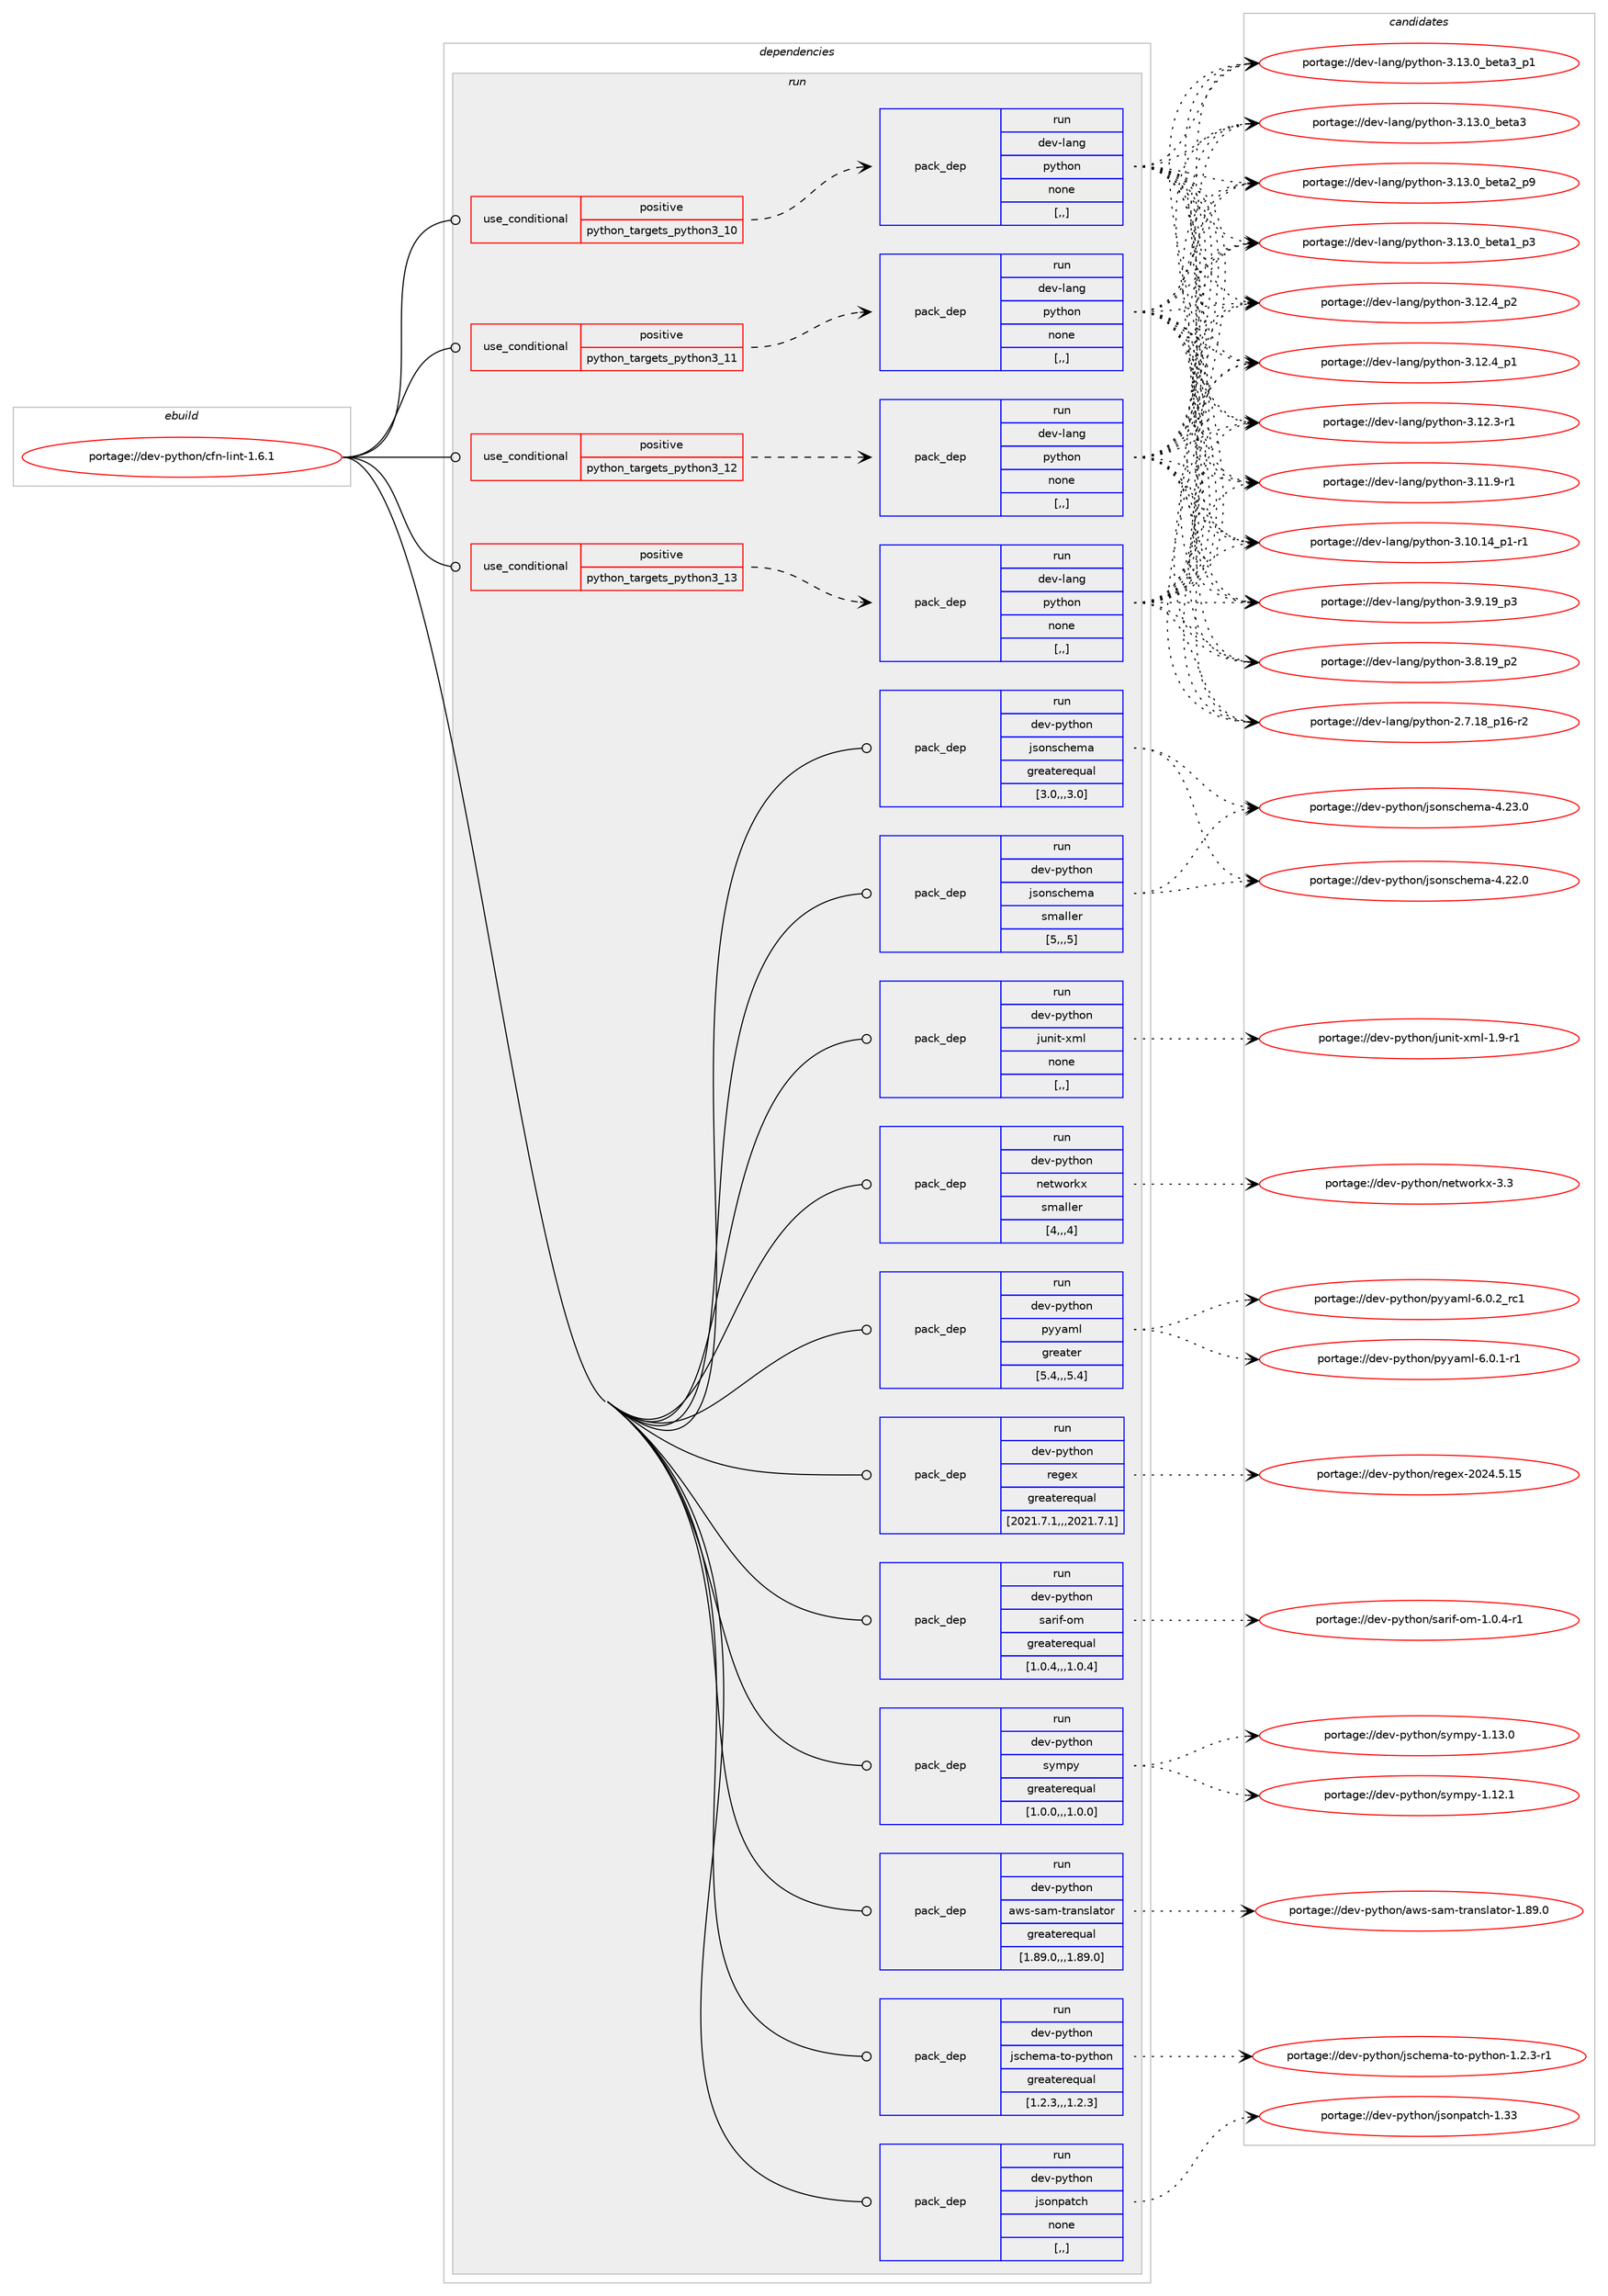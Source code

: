 digraph prolog {

# *************
# Graph options
# *************

newrank=true;
concentrate=true;
compound=true;
graph [rankdir=LR,fontname=Helvetica,fontsize=10,ranksep=1.5];#, ranksep=2.5, nodesep=0.2];
edge  [arrowhead=vee];
node  [fontname=Helvetica,fontsize=10];

# **********
# The ebuild
# **********

subgraph cluster_leftcol {
color=gray;
rank=same;
label=<<i>ebuild</i>>;
id [label="portage://dev-python/cfn-lint-1.6.1", color=red, width=4, href="../dev-python/cfn-lint-1.6.1.svg"];
}

# ****************
# The dependencies
# ****************

subgraph cluster_midcol {
color=gray;
label=<<i>dependencies</i>>;
subgraph cluster_compile {
fillcolor="#eeeeee";
style=filled;
label=<<i>compile</i>>;
}
subgraph cluster_compileandrun {
fillcolor="#eeeeee";
style=filled;
label=<<i>compile and run</i>>;
}
subgraph cluster_run {
fillcolor="#eeeeee";
style=filled;
label=<<i>run</i>>;
subgraph cond31258 {
dependency142424 [label=<<TABLE BORDER="0" CELLBORDER="1" CELLSPACING="0" CELLPADDING="4"><TR><TD ROWSPAN="3" CELLPADDING="10">use_conditional</TD></TR><TR><TD>positive</TD></TR><TR><TD>python_targets_python3_10</TD></TR></TABLE>>, shape=none, color=red];
subgraph pack109934 {
dependency142425 [label=<<TABLE BORDER="0" CELLBORDER="1" CELLSPACING="0" CELLPADDING="4" WIDTH="220"><TR><TD ROWSPAN="6" CELLPADDING="30">pack_dep</TD></TR><TR><TD WIDTH="110">run</TD></TR><TR><TD>dev-lang</TD></TR><TR><TD>python</TD></TR><TR><TD>none</TD></TR><TR><TD>[,,]</TD></TR></TABLE>>, shape=none, color=blue];
}
dependency142424:e -> dependency142425:w [weight=20,style="dashed",arrowhead="vee"];
}
id:e -> dependency142424:w [weight=20,style="solid",arrowhead="odot"];
subgraph cond31259 {
dependency142426 [label=<<TABLE BORDER="0" CELLBORDER="1" CELLSPACING="0" CELLPADDING="4"><TR><TD ROWSPAN="3" CELLPADDING="10">use_conditional</TD></TR><TR><TD>positive</TD></TR><TR><TD>python_targets_python3_11</TD></TR></TABLE>>, shape=none, color=red];
subgraph pack109935 {
dependency142427 [label=<<TABLE BORDER="0" CELLBORDER="1" CELLSPACING="0" CELLPADDING="4" WIDTH="220"><TR><TD ROWSPAN="6" CELLPADDING="30">pack_dep</TD></TR><TR><TD WIDTH="110">run</TD></TR><TR><TD>dev-lang</TD></TR><TR><TD>python</TD></TR><TR><TD>none</TD></TR><TR><TD>[,,]</TD></TR></TABLE>>, shape=none, color=blue];
}
dependency142426:e -> dependency142427:w [weight=20,style="dashed",arrowhead="vee"];
}
id:e -> dependency142426:w [weight=20,style="solid",arrowhead="odot"];
subgraph cond31260 {
dependency142428 [label=<<TABLE BORDER="0" CELLBORDER="1" CELLSPACING="0" CELLPADDING="4"><TR><TD ROWSPAN="3" CELLPADDING="10">use_conditional</TD></TR><TR><TD>positive</TD></TR><TR><TD>python_targets_python3_12</TD></TR></TABLE>>, shape=none, color=red];
subgraph pack109936 {
dependency142429 [label=<<TABLE BORDER="0" CELLBORDER="1" CELLSPACING="0" CELLPADDING="4" WIDTH="220"><TR><TD ROWSPAN="6" CELLPADDING="30">pack_dep</TD></TR><TR><TD WIDTH="110">run</TD></TR><TR><TD>dev-lang</TD></TR><TR><TD>python</TD></TR><TR><TD>none</TD></TR><TR><TD>[,,]</TD></TR></TABLE>>, shape=none, color=blue];
}
dependency142428:e -> dependency142429:w [weight=20,style="dashed",arrowhead="vee"];
}
id:e -> dependency142428:w [weight=20,style="solid",arrowhead="odot"];
subgraph cond31261 {
dependency142430 [label=<<TABLE BORDER="0" CELLBORDER="1" CELLSPACING="0" CELLPADDING="4"><TR><TD ROWSPAN="3" CELLPADDING="10">use_conditional</TD></TR><TR><TD>positive</TD></TR><TR><TD>python_targets_python3_13</TD></TR></TABLE>>, shape=none, color=red];
subgraph pack109937 {
dependency142431 [label=<<TABLE BORDER="0" CELLBORDER="1" CELLSPACING="0" CELLPADDING="4" WIDTH="220"><TR><TD ROWSPAN="6" CELLPADDING="30">pack_dep</TD></TR><TR><TD WIDTH="110">run</TD></TR><TR><TD>dev-lang</TD></TR><TR><TD>python</TD></TR><TR><TD>none</TD></TR><TR><TD>[,,]</TD></TR></TABLE>>, shape=none, color=blue];
}
dependency142430:e -> dependency142431:w [weight=20,style="dashed",arrowhead="vee"];
}
id:e -> dependency142430:w [weight=20,style="solid",arrowhead="odot"];
subgraph pack109938 {
dependency142432 [label=<<TABLE BORDER="0" CELLBORDER="1" CELLSPACING="0" CELLPADDING="4" WIDTH="220"><TR><TD ROWSPAN="6" CELLPADDING="30">pack_dep</TD></TR><TR><TD WIDTH="110">run</TD></TR><TR><TD>dev-python</TD></TR><TR><TD>aws-sam-translator</TD></TR><TR><TD>greaterequal</TD></TR><TR><TD>[1.89.0,,,1.89.0]</TD></TR></TABLE>>, shape=none, color=blue];
}
id:e -> dependency142432:w [weight=20,style="solid",arrowhead="odot"];
subgraph pack109939 {
dependency142433 [label=<<TABLE BORDER="0" CELLBORDER="1" CELLSPACING="0" CELLPADDING="4" WIDTH="220"><TR><TD ROWSPAN="6" CELLPADDING="30">pack_dep</TD></TR><TR><TD WIDTH="110">run</TD></TR><TR><TD>dev-python</TD></TR><TR><TD>jschema-to-python</TD></TR><TR><TD>greaterequal</TD></TR><TR><TD>[1.2.3,,,1.2.3]</TD></TR></TABLE>>, shape=none, color=blue];
}
id:e -> dependency142433:w [weight=20,style="solid",arrowhead="odot"];
subgraph pack109940 {
dependency142434 [label=<<TABLE BORDER="0" CELLBORDER="1" CELLSPACING="0" CELLPADDING="4" WIDTH="220"><TR><TD ROWSPAN="6" CELLPADDING="30">pack_dep</TD></TR><TR><TD WIDTH="110">run</TD></TR><TR><TD>dev-python</TD></TR><TR><TD>jsonpatch</TD></TR><TR><TD>none</TD></TR><TR><TD>[,,]</TD></TR></TABLE>>, shape=none, color=blue];
}
id:e -> dependency142434:w [weight=20,style="solid",arrowhead="odot"];
subgraph pack109941 {
dependency142435 [label=<<TABLE BORDER="0" CELLBORDER="1" CELLSPACING="0" CELLPADDING="4" WIDTH="220"><TR><TD ROWSPAN="6" CELLPADDING="30">pack_dep</TD></TR><TR><TD WIDTH="110">run</TD></TR><TR><TD>dev-python</TD></TR><TR><TD>jsonschema</TD></TR><TR><TD>greaterequal</TD></TR><TR><TD>[3.0,,,3.0]</TD></TR></TABLE>>, shape=none, color=blue];
}
id:e -> dependency142435:w [weight=20,style="solid",arrowhead="odot"];
subgraph pack109942 {
dependency142436 [label=<<TABLE BORDER="0" CELLBORDER="1" CELLSPACING="0" CELLPADDING="4" WIDTH="220"><TR><TD ROWSPAN="6" CELLPADDING="30">pack_dep</TD></TR><TR><TD WIDTH="110">run</TD></TR><TR><TD>dev-python</TD></TR><TR><TD>jsonschema</TD></TR><TR><TD>smaller</TD></TR><TR><TD>[5,,,5]</TD></TR></TABLE>>, shape=none, color=blue];
}
id:e -> dependency142436:w [weight=20,style="solid",arrowhead="odot"];
subgraph pack109943 {
dependency142437 [label=<<TABLE BORDER="0" CELLBORDER="1" CELLSPACING="0" CELLPADDING="4" WIDTH="220"><TR><TD ROWSPAN="6" CELLPADDING="30">pack_dep</TD></TR><TR><TD WIDTH="110">run</TD></TR><TR><TD>dev-python</TD></TR><TR><TD>junit-xml</TD></TR><TR><TD>none</TD></TR><TR><TD>[,,]</TD></TR></TABLE>>, shape=none, color=blue];
}
id:e -> dependency142437:w [weight=20,style="solid",arrowhead="odot"];
subgraph pack109944 {
dependency142438 [label=<<TABLE BORDER="0" CELLBORDER="1" CELLSPACING="0" CELLPADDING="4" WIDTH="220"><TR><TD ROWSPAN="6" CELLPADDING="30">pack_dep</TD></TR><TR><TD WIDTH="110">run</TD></TR><TR><TD>dev-python</TD></TR><TR><TD>networkx</TD></TR><TR><TD>smaller</TD></TR><TR><TD>[4,,,4]</TD></TR></TABLE>>, shape=none, color=blue];
}
id:e -> dependency142438:w [weight=20,style="solid",arrowhead="odot"];
subgraph pack109945 {
dependency142439 [label=<<TABLE BORDER="0" CELLBORDER="1" CELLSPACING="0" CELLPADDING="4" WIDTH="220"><TR><TD ROWSPAN="6" CELLPADDING="30">pack_dep</TD></TR><TR><TD WIDTH="110">run</TD></TR><TR><TD>dev-python</TD></TR><TR><TD>pyyaml</TD></TR><TR><TD>greater</TD></TR><TR><TD>[5.4,,,5.4]</TD></TR></TABLE>>, shape=none, color=blue];
}
id:e -> dependency142439:w [weight=20,style="solid",arrowhead="odot"];
subgraph pack109946 {
dependency142440 [label=<<TABLE BORDER="0" CELLBORDER="1" CELLSPACING="0" CELLPADDING="4" WIDTH="220"><TR><TD ROWSPAN="6" CELLPADDING="30">pack_dep</TD></TR><TR><TD WIDTH="110">run</TD></TR><TR><TD>dev-python</TD></TR><TR><TD>regex</TD></TR><TR><TD>greaterequal</TD></TR><TR><TD>[2021.7.1,,,2021.7.1]</TD></TR></TABLE>>, shape=none, color=blue];
}
id:e -> dependency142440:w [weight=20,style="solid",arrowhead="odot"];
subgraph pack109947 {
dependency142441 [label=<<TABLE BORDER="0" CELLBORDER="1" CELLSPACING="0" CELLPADDING="4" WIDTH="220"><TR><TD ROWSPAN="6" CELLPADDING="30">pack_dep</TD></TR><TR><TD WIDTH="110">run</TD></TR><TR><TD>dev-python</TD></TR><TR><TD>sarif-om</TD></TR><TR><TD>greaterequal</TD></TR><TR><TD>[1.0.4,,,1.0.4]</TD></TR></TABLE>>, shape=none, color=blue];
}
id:e -> dependency142441:w [weight=20,style="solid",arrowhead="odot"];
subgraph pack109948 {
dependency142442 [label=<<TABLE BORDER="0" CELLBORDER="1" CELLSPACING="0" CELLPADDING="4" WIDTH="220"><TR><TD ROWSPAN="6" CELLPADDING="30">pack_dep</TD></TR><TR><TD WIDTH="110">run</TD></TR><TR><TD>dev-python</TD></TR><TR><TD>sympy</TD></TR><TR><TD>greaterequal</TD></TR><TR><TD>[1.0.0,,,1.0.0]</TD></TR></TABLE>>, shape=none, color=blue];
}
id:e -> dependency142442:w [weight=20,style="solid",arrowhead="odot"];
}
}

# **************
# The candidates
# **************

subgraph cluster_choices {
rank=same;
color=gray;
label=<<i>candidates</i>>;

subgraph choice109934 {
color=black;
nodesep=1;
choice10010111845108971101034711212111610411111045514649514648959810111697519511249 [label="portage://dev-lang/python-3.13.0_beta3_p1", color=red, width=4,href="../dev-lang/python-3.13.0_beta3_p1.svg"];
choice1001011184510897110103471121211161041111104551464951464895981011169751 [label="portage://dev-lang/python-3.13.0_beta3", color=red, width=4,href="../dev-lang/python-3.13.0_beta3.svg"];
choice10010111845108971101034711212111610411111045514649514648959810111697509511257 [label="portage://dev-lang/python-3.13.0_beta2_p9", color=red, width=4,href="../dev-lang/python-3.13.0_beta2_p9.svg"];
choice10010111845108971101034711212111610411111045514649514648959810111697499511251 [label="portage://dev-lang/python-3.13.0_beta1_p3", color=red, width=4,href="../dev-lang/python-3.13.0_beta1_p3.svg"];
choice100101118451089711010347112121116104111110455146495046529511250 [label="portage://dev-lang/python-3.12.4_p2", color=red, width=4,href="../dev-lang/python-3.12.4_p2.svg"];
choice100101118451089711010347112121116104111110455146495046529511249 [label="portage://dev-lang/python-3.12.4_p1", color=red, width=4,href="../dev-lang/python-3.12.4_p1.svg"];
choice100101118451089711010347112121116104111110455146495046514511449 [label="portage://dev-lang/python-3.12.3-r1", color=red, width=4,href="../dev-lang/python-3.12.3-r1.svg"];
choice100101118451089711010347112121116104111110455146494946574511449 [label="portage://dev-lang/python-3.11.9-r1", color=red, width=4,href="../dev-lang/python-3.11.9-r1.svg"];
choice100101118451089711010347112121116104111110455146494846495295112494511449 [label="portage://dev-lang/python-3.10.14_p1-r1", color=red, width=4,href="../dev-lang/python-3.10.14_p1-r1.svg"];
choice100101118451089711010347112121116104111110455146574649579511251 [label="portage://dev-lang/python-3.9.19_p3", color=red, width=4,href="../dev-lang/python-3.9.19_p3.svg"];
choice100101118451089711010347112121116104111110455146564649579511250 [label="portage://dev-lang/python-3.8.19_p2", color=red, width=4,href="../dev-lang/python-3.8.19_p2.svg"];
choice100101118451089711010347112121116104111110455046554649569511249544511450 [label="portage://dev-lang/python-2.7.18_p16-r2", color=red, width=4,href="../dev-lang/python-2.7.18_p16-r2.svg"];
dependency142425:e -> choice10010111845108971101034711212111610411111045514649514648959810111697519511249:w [style=dotted,weight="100"];
dependency142425:e -> choice1001011184510897110103471121211161041111104551464951464895981011169751:w [style=dotted,weight="100"];
dependency142425:e -> choice10010111845108971101034711212111610411111045514649514648959810111697509511257:w [style=dotted,weight="100"];
dependency142425:e -> choice10010111845108971101034711212111610411111045514649514648959810111697499511251:w [style=dotted,weight="100"];
dependency142425:e -> choice100101118451089711010347112121116104111110455146495046529511250:w [style=dotted,weight="100"];
dependency142425:e -> choice100101118451089711010347112121116104111110455146495046529511249:w [style=dotted,weight="100"];
dependency142425:e -> choice100101118451089711010347112121116104111110455146495046514511449:w [style=dotted,weight="100"];
dependency142425:e -> choice100101118451089711010347112121116104111110455146494946574511449:w [style=dotted,weight="100"];
dependency142425:e -> choice100101118451089711010347112121116104111110455146494846495295112494511449:w [style=dotted,weight="100"];
dependency142425:e -> choice100101118451089711010347112121116104111110455146574649579511251:w [style=dotted,weight="100"];
dependency142425:e -> choice100101118451089711010347112121116104111110455146564649579511250:w [style=dotted,weight="100"];
dependency142425:e -> choice100101118451089711010347112121116104111110455046554649569511249544511450:w [style=dotted,weight="100"];
}
subgraph choice109935 {
color=black;
nodesep=1;
choice10010111845108971101034711212111610411111045514649514648959810111697519511249 [label="portage://dev-lang/python-3.13.0_beta3_p1", color=red, width=4,href="../dev-lang/python-3.13.0_beta3_p1.svg"];
choice1001011184510897110103471121211161041111104551464951464895981011169751 [label="portage://dev-lang/python-3.13.0_beta3", color=red, width=4,href="../dev-lang/python-3.13.0_beta3.svg"];
choice10010111845108971101034711212111610411111045514649514648959810111697509511257 [label="portage://dev-lang/python-3.13.0_beta2_p9", color=red, width=4,href="../dev-lang/python-3.13.0_beta2_p9.svg"];
choice10010111845108971101034711212111610411111045514649514648959810111697499511251 [label="portage://dev-lang/python-3.13.0_beta1_p3", color=red, width=4,href="../dev-lang/python-3.13.0_beta1_p3.svg"];
choice100101118451089711010347112121116104111110455146495046529511250 [label="portage://dev-lang/python-3.12.4_p2", color=red, width=4,href="../dev-lang/python-3.12.4_p2.svg"];
choice100101118451089711010347112121116104111110455146495046529511249 [label="portage://dev-lang/python-3.12.4_p1", color=red, width=4,href="../dev-lang/python-3.12.4_p1.svg"];
choice100101118451089711010347112121116104111110455146495046514511449 [label="portage://dev-lang/python-3.12.3-r1", color=red, width=4,href="../dev-lang/python-3.12.3-r1.svg"];
choice100101118451089711010347112121116104111110455146494946574511449 [label="portage://dev-lang/python-3.11.9-r1", color=red, width=4,href="../dev-lang/python-3.11.9-r1.svg"];
choice100101118451089711010347112121116104111110455146494846495295112494511449 [label="portage://dev-lang/python-3.10.14_p1-r1", color=red, width=4,href="../dev-lang/python-3.10.14_p1-r1.svg"];
choice100101118451089711010347112121116104111110455146574649579511251 [label="portage://dev-lang/python-3.9.19_p3", color=red, width=4,href="../dev-lang/python-3.9.19_p3.svg"];
choice100101118451089711010347112121116104111110455146564649579511250 [label="portage://dev-lang/python-3.8.19_p2", color=red, width=4,href="../dev-lang/python-3.8.19_p2.svg"];
choice100101118451089711010347112121116104111110455046554649569511249544511450 [label="portage://dev-lang/python-2.7.18_p16-r2", color=red, width=4,href="../dev-lang/python-2.7.18_p16-r2.svg"];
dependency142427:e -> choice10010111845108971101034711212111610411111045514649514648959810111697519511249:w [style=dotted,weight="100"];
dependency142427:e -> choice1001011184510897110103471121211161041111104551464951464895981011169751:w [style=dotted,weight="100"];
dependency142427:e -> choice10010111845108971101034711212111610411111045514649514648959810111697509511257:w [style=dotted,weight="100"];
dependency142427:e -> choice10010111845108971101034711212111610411111045514649514648959810111697499511251:w [style=dotted,weight="100"];
dependency142427:e -> choice100101118451089711010347112121116104111110455146495046529511250:w [style=dotted,weight="100"];
dependency142427:e -> choice100101118451089711010347112121116104111110455146495046529511249:w [style=dotted,weight="100"];
dependency142427:e -> choice100101118451089711010347112121116104111110455146495046514511449:w [style=dotted,weight="100"];
dependency142427:e -> choice100101118451089711010347112121116104111110455146494946574511449:w [style=dotted,weight="100"];
dependency142427:e -> choice100101118451089711010347112121116104111110455146494846495295112494511449:w [style=dotted,weight="100"];
dependency142427:e -> choice100101118451089711010347112121116104111110455146574649579511251:w [style=dotted,weight="100"];
dependency142427:e -> choice100101118451089711010347112121116104111110455146564649579511250:w [style=dotted,weight="100"];
dependency142427:e -> choice100101118451089711010347112121116104111110455046554649569511249544511450:w [style=dotted,weight="100"];
}
subgraph choice109936 {
color=black;
nodesep=1;
choice10010111845108971101034711212111610411111045514649514648959810111697519511249 [label="portage://dev-lang/python-3.13.0_beta3_p1", color=red, width=4,href="../dev-lang/python-3.13.0_beta3_p1.svg"];
choice1001011184510897110103471121211161041111104551464951464895981011169751 [label="portage://dev-lang/python-3.13.0_beta3", color=red, width=4,href="../dev-lang/python-3.13.0_beta3.svg"];
choice10010111845108971101034711212111610411111045514649514648959810111697509511257 [label="portage://dev-lang/python-3.13.0_beta2_p9", color=red, width=4,href="../dev-lang/python-3.13.0_beta2_p9.svg"];
choice10010111845108971101034711212111610411111045514649514648959810111697499511251 [label="portage://dev-lang/python-3.13.0_beta1_p3", color=red, width=4,href="../dev-lang/python-3.13.0_beta1_p3.svg"];
choice100101118451089711010347112121116104111110455146495046529511250 [label="portage://dev-lang/python-3.12.4_p2", color=red, width=4,href="../dev-lang/python-3.12.4_p2.svg"];
choice100101118451089711010347112121116104111110455146495046529511249 [label="portage://dev-lang/python-3.12.4_p1", color=red, width=4,href="../dev-lang/python-3.12.4_p1.svg"];
choice100101118451089711010347112121116104111110455146495046514511449 [label="portage://dev-lang/python-3.12.3-r1", color=red, width=4,href="../dev-lang/python-3.12.3-r1.svg"];
choice100101118451089711010347112121116104111110455146494946574511449 [label="portage://dev-lang/python-3.11.9-r1", color=red, width=4,href="../dev-lang/python-3.11.9-r1.svg"];
choice100101118451089711010347112121116104111110455146494846495295112494511449 [label="portage://dev-lang/python-3.10.14_p1-r1", color=red, width=4,href="../dev-lang/python-3.10.14_p1-r1.svg"];
choice100101118451089711010347112121116104111110455146574649579511251 [label="portage://dev-lang/python-3.9.19_p3", color=red, width=4,href="../dev-lang/python-3.9.19_p3.svg"];
choice100101118451089711010347112121116104111110455146564649579511250 [label="portage://dev-lang/python-3.8.19_p2", color=red, width=4,href="../dev-lang/python-3.8.19_p2.svg"];
choice100101118451089711010347112121116104111110455046554649569511249544511450 [label="portage://dev-lang/python-2.7.18_p16-r2", color=red, width=4,href="../dev-lang/python-2.7.18_p16-r2.svg"];
dependency142429:e -> choice10010111845108971101034711212111610411111045514649514648959810111697519511249:w [style=dotted,weight="100"];
dependency142429:e -> choice1001011184510897110103471121211161041111104551464951464895981011169751:w [style=dotted,weight="100"];
dependency142429:e -> choice10010111845108971101034711212111610411111045514649514648959810111697509511257:w [style=dotted,weight="100"];
dependency142429:e -> choice10010111845108971101034711212111610411111045514649514648959810111697499511251:w [style=dotted,weight="100"];
dependency142429:e -> choice100101118451089711010347112121116104111110455146495046529511250:w [style=dotted,weight="100"];
dependency142429:e -> choice100101118451089711010347112121116104111110455146495046529511249:w [style=dotted,weight="100"];
dependency142429:e -> choice100101118451089711010347112121116104111110455146495046514511449:w [style=dotted,weight="100"];
dependency142429:e -> choice100101118451089711010347112121116104111110455146494946574511449:w [style=dotted,weight="100"];
dependency142429:e -> choice100101118451089711010347112121116104111110455146494846495295112494511449:w [style=dotted,weight="100"];
dependency142429:e -> choice100101118451089711010347112121116104111110455146574649579511251:w [style=dotted,weight="100"];
dependency142429:e -> choice100101118451089711010347112121116104111110455146564649579511250:w [style=dotted,weight="100"];
dependency142429:e -> choice100101118451089711010347112121116104111110455046554649569511249544511450:w [style=dotted,weight="100"];
}
subgraph choice109937 {
color=black;
nodesep=1;
choice10010111845108971101034711212111610411111045514649514648959810111697519511249 [label="portage://dev-lang/python-3.13.0_beta3_p1", color=red, width=4,href="../dev-lang/python-3.13.0_beta3_p1.svg"];
choice1001011184510897110103471121211161041111104551464951464895981011169751 [label="portage://dev-lang/python-3.13.0_beta3", color=red, width=4,href="../dev-lang/python-3.13.0_beta3.svg"];
choice10010111845108971101034711212111610411111045514649514648959810111697509511257 [label="portage://dev-lang/python-3.13.0_beta2_p9", color=red, width=4,href="../dev-lang/python-3.13.0_beta2_p9.svg"];
choice10010111845108971101034711212111610411111045514649514648959810111697499511251 [label="portage://dev-lang/python-3.13.0_beta1_p3", color=red, width=4,href="../dev-lang/python-3.13.0_beta1_p3.svg"];
choice100101118451089711010347112121116104111110455146495046529511250 [label="portage://dev-lang/python-3.12.4_p2", color=red, width=4,href="../dev-lang/python-3.12.4_p2.svg"];
choice100101118451089711010347112121116104111110455146495046529511249 [label="portage://dev-lang/python-3.12.4_p1", color=red, width=4,href="../dev-lang/python-3.12.4_p1.svg"];
choice100101118451089711010347112121116104111110455146495046514511449 [label="portage://dev-lang/python-3.12.3-r1", color=red, width=4,href="../dev-lang/python-3.12.3-r1.svg"];
choice100101118451089711010347112121116104111110455146494946574511449 [label="portage://dev-lang/python-3.11.9-r1", color=red, width=4,href="../dev-lang/python-3.11.9-r1.svg"];
choice100101118451089711010347112121116104111110455146494846495295112494511449 [label="portage://dev-lang/python-3.10.14_p1-r1", color=red, width=4,href="../dev-lang/python-3.10.14_p1-r1.svg"];
choice100101118451089711010347112121116104111110455146574649579511251 [label="portage://dev-lang/python-3.9.19_p3", color=red, width=4,href="../dev-lang/python-3.9.19_p3.svg"];
choice100101118451089711010347112121116104111110455146564649579511250 [label="portage://dev-lang/python-3.8.19_p2", color=red, width=4,href="../dev-lang/python-3.8.19_p2.svg"];
choice100101118451089711010347112121116104111110455046554649569511249544511450 [label="portage://dev-lang/python-2.7.18_p16-r2", color=red, width=4,href="../dev-lang/python-2.7.18_p16-r2.svg"];
dependency142431:e -> choice10010111845108971101034711212111610411111045514649514648959810111697519511249:w [style=dotted,weight="100"];
dependency142431:e -> choice1001011184510897110103471121211161041111104551464951464895981011169751:w [style=dotted,weight="100"];
dependency142431:e -> choice10010111845108971101034711212111610411111045514649514648959810111697509511257:w [style=dotted,weight="100"];
dependency142431:e -> choice10010111845108971101034711212111610411111045514649514648959810111697499511251:w [style=dotted,weight="100"];
dependency142431:e -> choice100101118451089711010347112121116104111110455146495046529511250:w [style=dotted,weight="100"];
dependency142431:e -> choice100101118451089711010347112121116104111110455146495046529511249:w [style=dotted,weight="100"];
dependency142431:e -> choice100101118451089711010347112121116104111110455146495046514511449:w [style=dotted,weight="100"];
dependency142431:e -> choice100101118451089711010347112121116104111110455146494946574511449:w [style=dotted,weight="100"];
dependency142431:e -> choice100101118451089711010347112121116104111110455146494846495295112494511449:w [style=dotted,weight="100"];
dependency142431:e -> choice100101118451089711010347112121116104111110455146574649579511251:w [style=dotted,weight="100"];
dependency142431:e -> choice100101118451089711010347112121116104111110455146564649579511250:w [style=dotted,weight="100"];
dependency142431:e -> choice100101118451089711010347112121116104111110455046554649569511249544511450:w [style=dotted,weight="100"];
}
subgraph choice109938 {
color=black;
nodesep=1;
choice100101118451121211161041111104797119115451159710945116114971101151089711611111445494656574648 [label="portage://dev-python/aws-sam-translator-1.89.0", color=red, width=4,href="../dev-python/aws-sam-translator-1.89.0.svg"];
dependency142432:e -> choice100101118451121211161041111104797119115451159710945116114971101151089711611111445494656574648:w [style=dotted,weight="100"];
}
subgraph choice109939 {
color=black;
nodesep=1;
choice1001011184511212111610411111047106115991041011099745116111451121211161041111104549465046514511449 [label="portage://dev-python/jschema-to-python-1.2.3-r1", color=red, width=4,href="../dev-python/jschema-to-python-1.2.3-r1.svg"];
dependency142433:e -> choice1001011184511212111610411111047106115991041011099745116111451121211161041111104549465046514511449:w [style=dotted,weight="100"];
}
subgraph choice109940 {
color=black;
nodesep=1;
choice100101118451121211161041111104710611511111011297116991044549465151 [label="portage://dev-python/jsonpatch-1.33", color=red, width=4,href="../dev-python/jsonpatch-1.33.svg"];
dependency142434:e -> choice100101118451121211161041111104710611511111011297116991044549465151:w [style=dotted,weight="100"];
}
subgraph choice109941 {
color=black;
nodesep=1;
choice1001011184511212111610411111047106115111110115991041011099745524650514648 [label="portage://dev-python/jsonschema-4.23.0", color=red, width=4,href="../dev-python/jsonschema-4.23.0.svg"];
choice1001011184511212111610411111047106115111110115991041011099745524650504648 [label="portage://dev-python/jsonschema-4.22.0", color=red, width=4,href="../dev-python/jsonschema-4.22.0.svg"];
dependency142435:e -> choice1001011184511212111610411111047106115111110115991041011099745524650514648:w [style=dotted,weight="100"];
dependency142435:e -> choice1001011184511212111610411111047106115111110115991041011099745524650504648:w [style=dotted,weight="100"];
}
subgraph choice109942 {
color=black;
nodesep=1;
choice1001011184511212111610411111047106115111110115991041011099745524650514648 [label="portage://dev-python/jsonschema-4.23.0", color=red, width=4,href="../dev-python/jsonschema-4.23.0.svg"];
choice1001011184511212111610411111047106115111110115991041011099745524650504648 [label="portage://dev-python/jsonschema-4.22.0", color=red, width=4,href="../dev-python/jsonschema-4.22.0.svg"];
dependency142436:e -> choice1001011184511212111610411111047106115111110115991041011099745524650514648:w [style=dotted,weight="100"];
dependency142436:e -> choice1001011184511212111610411111047106115111110115991041011099745524650504648:w [style=dotted,weight="100"];
}
subgraph choice109943 {
color=black;
nodesep=1;
choice100101118451121211161041111104710611711010511645120109108454946574511449 [label="portage://dev-python/junit-xml-1.9-r1", color=red, width=4,href="../dev-python/junit-xml-1.9-r1.svg"];
dependency142437:e -> choice100101118451121211161041111104710611711010511645120109108454946574511449:w [style=dotted,weight="100"];
}
subgraph choice109944 {
color=black;
nodesep=1;
choice100101118451121211161041111104711010111611911111410712045514651 [label="portage://dev-python/networkx-3.3", color=red, width=4,href="../dev-python/networkx-3.3.svg"];
dependency142438:e -> choice100101118451121211161041111104711010111611911111410712045514651:w [style=dotted,weight="100"];
}
subgraph choice109945 {
color=black;
nodesep=1;
choice100101118451121211161041111104711212112197109108455446484650951149949 [label="portage://dev-python/pyyaml-6.0.2_rc1", color=red, width=4,href="../dev-python/pyyaml-6.0.2_rc1.svg"];
choice1001011184511212111610411111047112121121971091084554464846494511449 [label="portage://dev-python/pyyaml-6.0.1-r1", color=red, width=4,href="../dev-python/pyyaml-6.0.1-r1.svg"];
dependency142439:e -> choice100101118451121211161041111104711212112197109108455446484650951149949:w [style=dotted,weight="100"];
dependency142439:e -> choice1001011184511212111610411111047112121121971091084554464846494511449:w [style=dotted,weight="100"];
}
subgraph choice109946 {
color=black;
nodesep=1;
choice100101118451121211161041111104711410110310112045504850524653464953 [label="portage://dev-python/regex-2024.5.15", color=red, width=4,href="../dev-python/regex-2024.5.15.svg"];
dependency142440:e -> choice100101118451121211161041111104711410110310112045504850524653464953:w [style=dotted,weight="100"];
}
subgraph choice109947 {
color=black;
nodesep=1;
choice100101118451121211161041111104711597114105102451111094549464846524511449 [label="portage://dev-python/sarif-om-1.0.4-r1", color=red, width=4,href="../dev-python/sarif-om-1.0.4-r1.svg"];
dependency142441:e -> choice100101118451121211161041111104711597114105102451111094549464846524511449:w [style=dotted,weight="100"];
}
subgraph choice109948 {
color=black;
nodesep=1;
choice100101118451121211161041111104711512110911212145494649514648 [label="portage://dev-python/sympy-1.13.0", color=red, width=4,href="../dev-python/sympy-1.13.0.svg"];
choice100101118451121211161041111104711512110911212145494649504649 [label="portage://dev-python/sympy-1.12.1", color=red, width=4,href="../dev-python/sympy-1.12.1.svg"];
dependency142442:e -> choice100101118451121211161041111104711512110911212145494649514648:w [style=dotted,weight="100"];
dependency142442:e -> choice100101118451121211161041111104711512110911212145494649504649:w [style=dotted,weight="100"];
}
}

}

